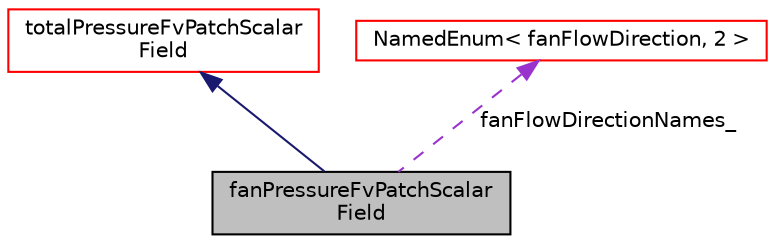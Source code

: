 digraph "fanPressureFvPatchScalarField"
{
  bgcolor="transparent";
  edge [fontname="Helvetica",fontsize="10",labelfontname="Helvetica",labelfontsize="10"];
  node [fontname="Helvetica",fontsize="10",shape=record];
  Node1 [label="fanPressureFvPatchScalar\lField",height=0.2,width=0.4,color="black", fillcolor="grey75", style="filled", fontcolor="black"];
  Node2 -> Node1 [dir="back",color="midnightblue",fontsize="10",style="solid",fontname="Helvetica"];
  Node2 [label="totalPressureFvPatchScalar\lField",height=0.2,width=0.4,color="red",URL="$a02642.html",tooltip="This boundary condition provides a total pressure condition. Four variants are possible: ..."];
  Node3 -> Node1 [dir="back",color="darkorchid3",fontsize="10",style="dashed",label=" fanFlowDirectionNames_" ,fontname="Helvetica"];
  Node3 [label="NamedEnum\< fanFlowDirection, 2 \>",height=0.2,width=0.4,color="red",URL="$a01569.html"];
}
